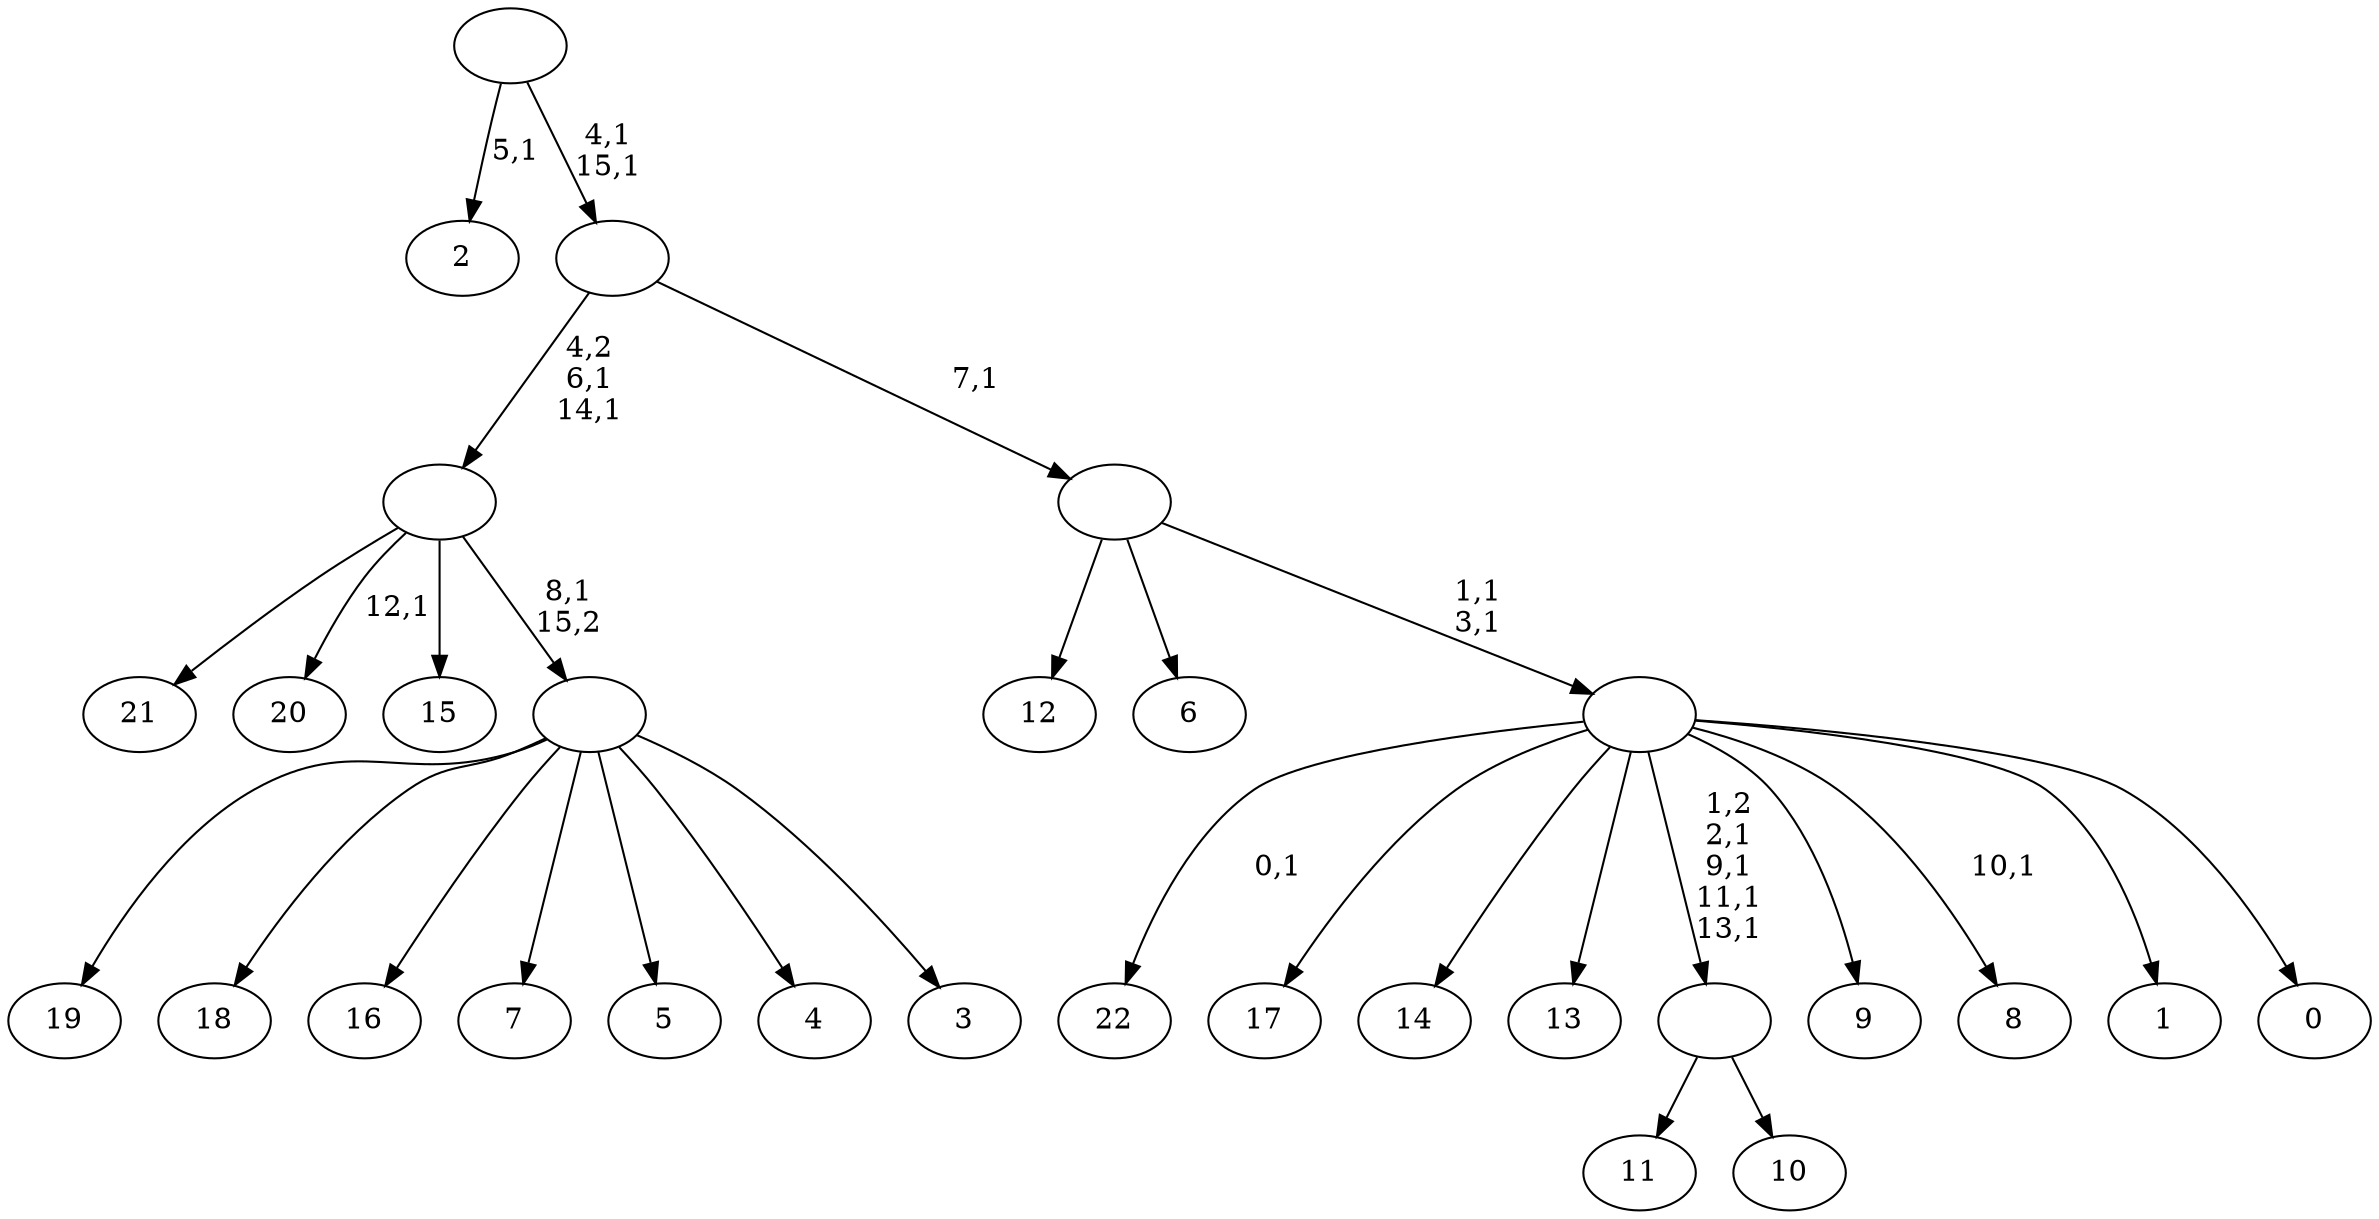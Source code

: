digraph T {
	39 [label="22"]
	37 [label="21"]
	36 [label="20"]
	34 [label="19"]
	33 [label="18"]
	32 [label="17"]
	31 [label="16"]
	30 [label="15"]
	29 [label="14"]
	28 [label="13"]
	27 [label="12"]
	26 [label="11"]
	25 [label="10"]
	24 [label=""]
	20 [label="9"]
	19 [label="8"]
	17 [label="7"]
	16 [label="6"]
	15 [label="5"]
	14 [label="4"]
	13 [label="3"]
	12 [label=""]
	11 [label=""]
	9 [label="2"]
	7 [label="1"]
	6 [label="0"]
	5 [label=""]
	3 [label=""]
	2 [label=""]
	0 [label=""]
	24 -> 26 [label=""]
	24 -> 25 [label=""]
	12 -> 34 [label=""]
	12 -> 33 [label=""]
	12 -> 31 [label=""]
	12 -> 17 [label=""]
	12 -> 15 [label=""]
	12 -> 14 [label=""]
	12 -> 13 [label=""]
	11 -> 36 [label="12,1"]
	11 -> 37 [label=""]
	11 -> 30 [label=""]
	11 -> 12 [label="8,1\n15,2"]
	5 -> 19 [label="10,1"]
	5 -> 24 [label="1,2\n2,1\n9,1\n11,1\n13,1"]
	5 -> 39 [label="0,1"]
	5 -> 32 [label=""]
	5 -> 29 [label=""]
	5 -> 28 [label=""]
	5 -> 20 [label=""]
	5 -> 7 [label=""]
	5 -> 6 [label=""]
	3 -> 5 [label="1,1\n3,1"]
	3 -> 27 [label=""]
	3 -> 16 [label=""]
	2 -> 11 [label="4,2\n6,1\n14,1"]
	2 -> 3 [label="7,1"]
	0 -> 2 [label="4,1\n15,1"]
	0 -> 9 [label="5,1"]
}
